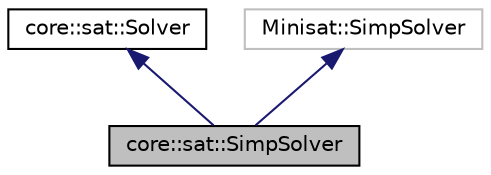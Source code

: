 digraph "core::sat::SimpSolver"
{
 // LATEX_PDF_SIZE
  edge [fontname="Helvetica",fontsize="10",labelfontname="Helvetica",labelfontsize="10"];
  node [fontname="Helvetica",fontsize="10",shape=record];
  Node1 [label="core::sat::SimpSolver",height=0.2,width=0.4,color="black", fillcolor="grey75", style="filled", fontcolor="black",tooltip="Minisat:SimpSolver-based Solver implementation."];
  Node2 -> Node1 [dir="back",color="midnightblue",fontsize="10",style="solid",fontname="Helvetica"];
  Node2 [label="core::sat::Solver",height=0.2,width=0.4,color="black", fillcolor="white", style="filled",URL="$classcore_1_1sat_1_1Solver.html",tooltip="SAT Solver interface."];
  Node3 -> Node1 [dir="back",color="midnightblue",fontsize="10",style="solid",fontname="Helvetica"];
  Node3 [label="Minisat::SimpSolver",height=0.2,width=0.4,color="grey75", fillcolor="white", style="filled",tooltip=" "];
}
